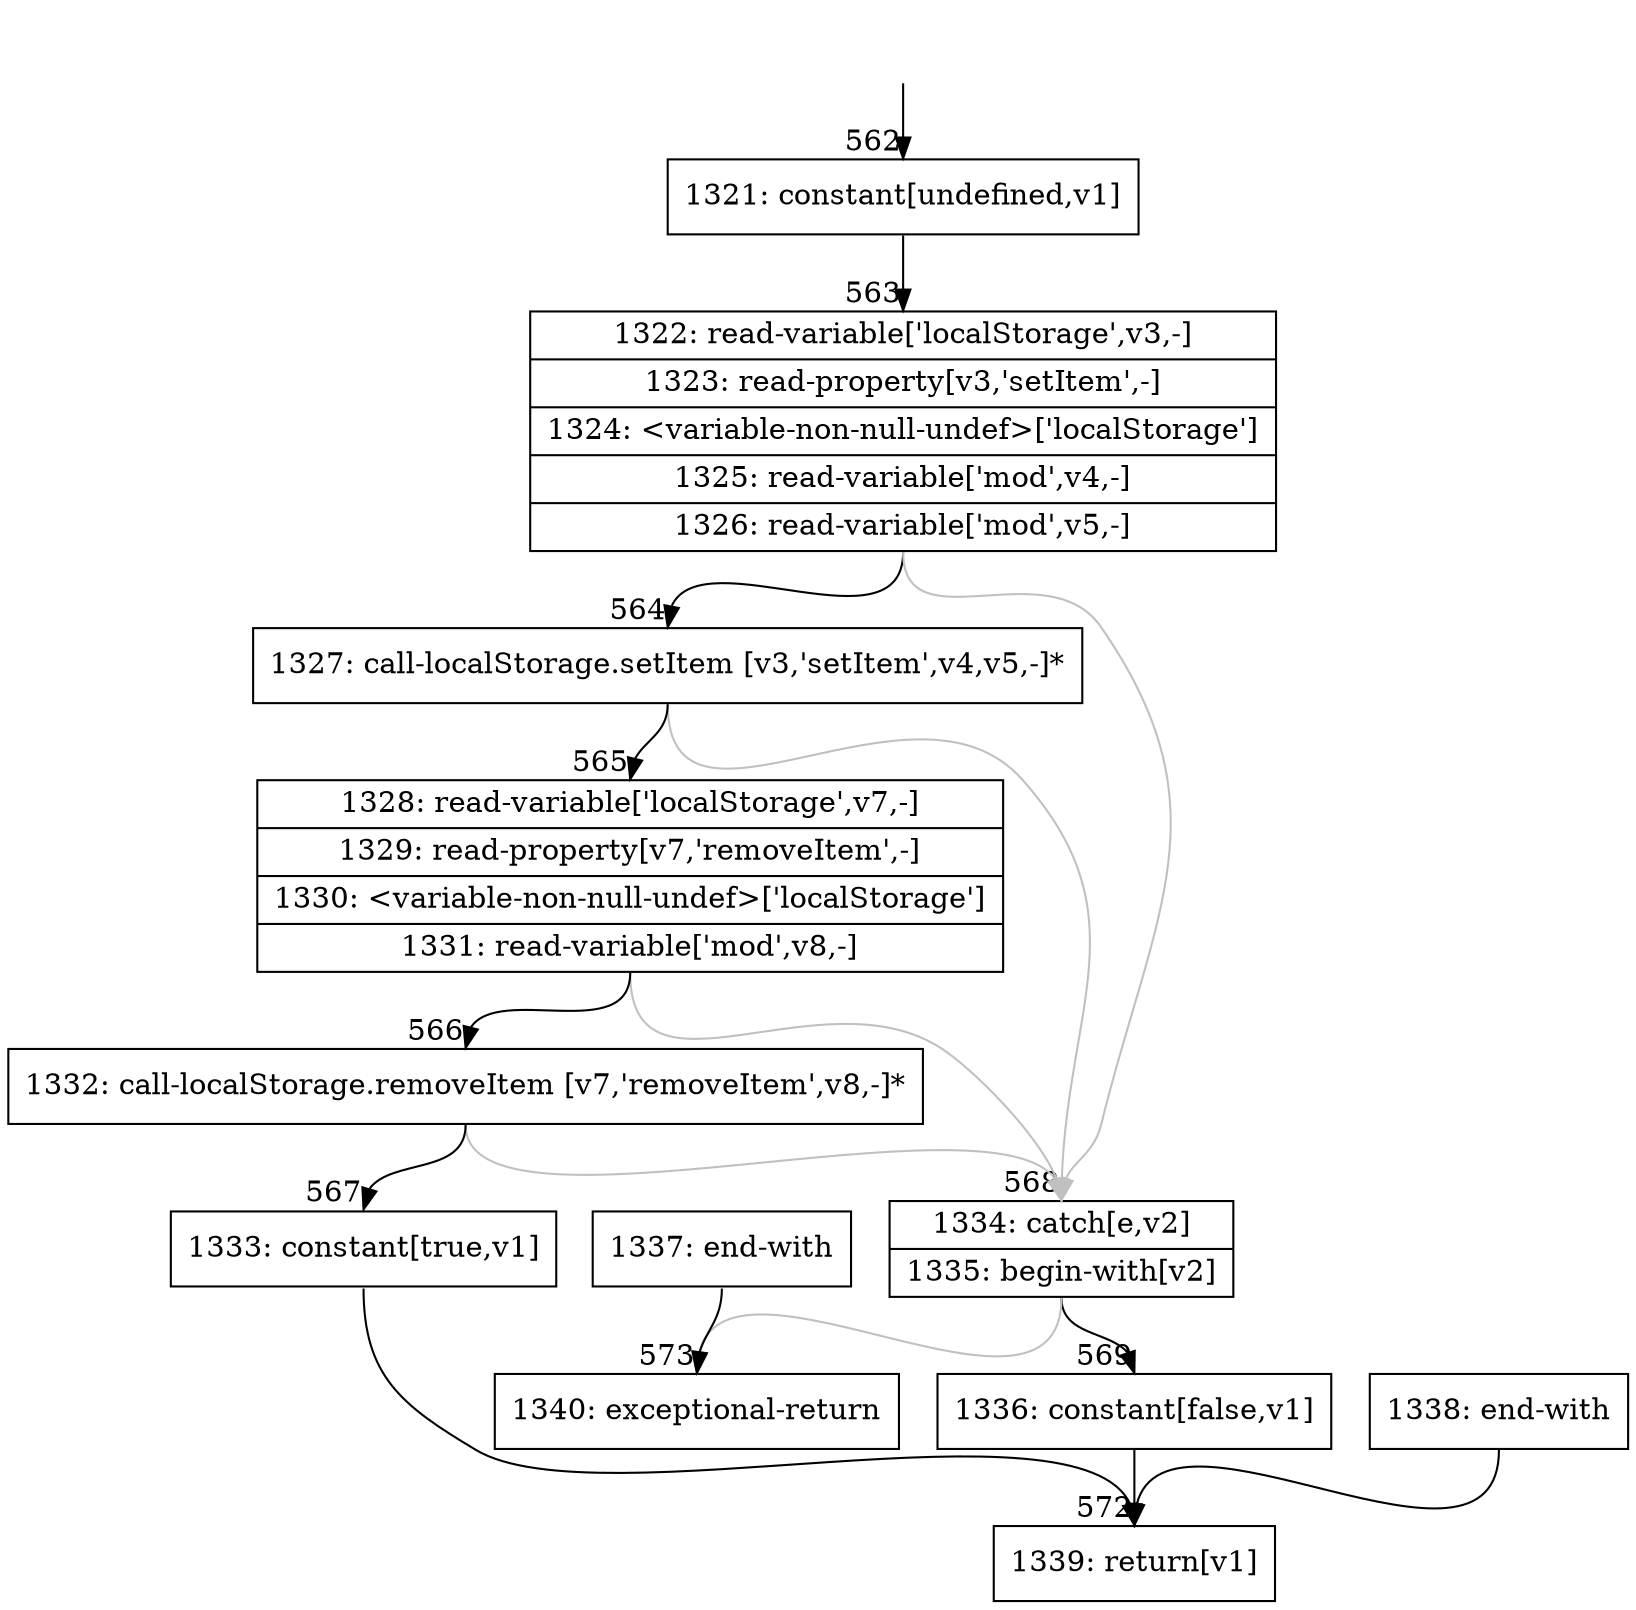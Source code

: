 digraph {
rankdir="TD"
BB_entry56[shape=none,label=""];
BB_entry56 -> BB562 [tailport=s, headport=n, headlabel="    562"]
BB562 [shape=record label="{1321: constant[undefined,v1]}" ] 
BB562 -> BB563 [tailport=s, headport=n, headlabel="      563"]
BB563 [shape=record label="{1322: read-variable['localStorage',v3,-]|1323: read-property[v3,'setItem',-]|1324: \<variable-non-null-undef\>['localStorage']|1325: read-variable['mod',v4,-]|1326: read-variable['mod',v5,-]}" ] 
BB563 -> BB564 [tailport=s, headport=n, headlabel="      564"]
BB563 -> BB568 [tailport=s, headport=n, color=gray, headlabel="      568"]
BB564 [shape=record label="{1327: call-localStorage.setItem [v3,'setItem',v4,v5,-]*}" ] 
BB564 -> BB565 [tailport=s, headport=n, headlabel="      565"]
BB564 -> BB568 [tailport=s, headport=n, color=gray]
BB565 [shape=record label="{1328: read-variable['localStorage',v7,-]|1329: read-property[v7,'removeItem',-]|1330: \<variable-non-null-undef\>['localStorage']|1331: read-variable['mod',v8,-]}" ] 
BB565 -> BB566 [tailport=s, headport=n, headlabel="      566"]
BB565 -> BB568 [tailport=s, headport=n, color=gray]
BB566 [shape=record label="{1332: call-localStorage.removeItem [v7,'removeItem',v8,-]*}" ] 
BB566 -> BB567 [tailport=s, headport=n, headlabel="      567"]
BB566 -> BB568 [tailport=s, headport=n, color=gray]
BB567 [shape=record label="{1333: constant[true,v1]}" ] 
BB567 -> BB572 [tailport=s, headport=n, headlabel="      572"]
BB568 [shape=record label="{1334: catch[e,v2]|1335: begin-with[v2]}" ] 
BB568 -> BB569 [tailport=s, headport=n, headlabel="      569"]
BB568 -> BB573 [tailport=s, headport=n, color=gray, headlabel="      573"]
BB569 [shape=record label="{1336: constant[false,v1]}" ] 
BB569 -> BB572 [tailport=s, headport=n]
BB570 [shape=record label="{1337: end-with}" ] 
BB570 -> BB573 [tailport=s, headport=n]
BB571 [shape=record label="{1338: end-with}" ] 
BB571 -> BB572 [tailport=s, headport=n]
BB572 [shape=record label="{1339: return[v1]}" ] 
BB573 [shape=record label="{1340: exceptional-return}" ] 
//#$~ 496
}

